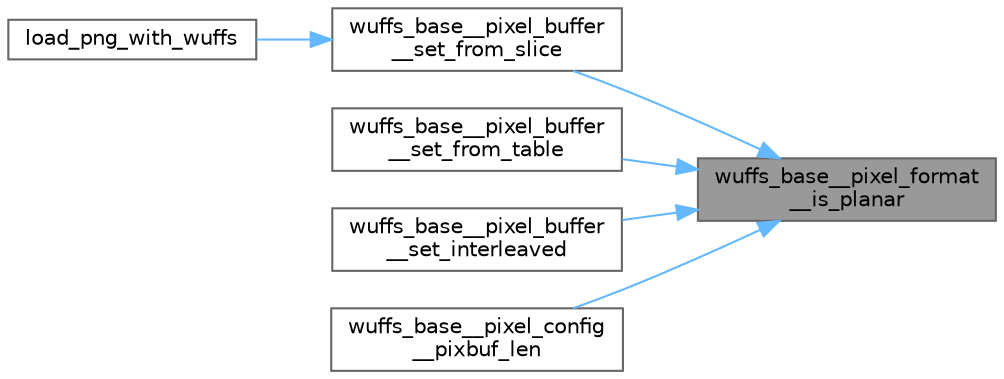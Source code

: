 digraph "wuffs_base__pixel_format__is_planar"
{
 // LATEX_PDF_SIZE
  bgcolor="transparent";
  edge [fontname=Helvetica,fontsize=10,labelfontname=Helvetica,labelfontsize=10];
  node [fontname=Helvetica,fontsize=10,shape=box,height=0.2,width=0.4];
  rankdir="RL";
  Node1 [id="Node000001",label="wuffs_base__pixel_format\l__is_planar",height=0.2,width=0.4,color="gray40", fillcolor="grey60", style="filled", fontcolor="black",tooltip=" "];
  Node1 -> Node2 [id="edge1_Node000001_Node000002",dir="back",color="steelblue1",style="solid",tooltip=" "];
  Node2 [id="Node000002",label="wuffs_base__pixel_buffer\l__set_from_slice",height=0.2,width=0.4,color="grey40", fillcolor="white", style="filled",URL="$wuffs-v0_83_8c.html#a6dbfe45a4cad9cea69bdcf64aec9fb8d",tooltip=" "];
  Node2 -> Node3 [id="edge2_Node000002_Node000003",dir="back",color="steelblue1",style="solid",tooltip=" "];
  Node3 [id="Node000003",label="load_png_with_wuffs",height=0.2,width=0.4,color="grey40", fillcolor="white", style="filled",URL="$astcenccli__image__external_8cpp.html#a9920dcae3265967744c9b31e9ac8a999",tooltip="Load an image using Wuffs to provide the loader."];
  Node1 -> Node4 [id="edge3_Node000001_Node000004",dir="back",color="steelblue1",style="solid",tooltip=" "];
  Node4 [id="Node000004",label="wuffs_base__pixel_buffer\l__set_from_table",height=0.2,width=0.4,color="grey40", fillcolor="white", style="filled",URL="$wuffs-v0_83_8c.html#a8aa1216f535e6f4142c62ca099c5689d",tooltip=" "];
  Node1 -> Node5 [id="edge4_Node000001_Node000005",dir="back",color="steelblue1",style="solid",tooltip=" "];
  Node5 [id="Node000005",label="wuffs_base__pixel_buffer\l__set_interleaved",height=0.2,width=0.4,color="grey40", fillcolor="white", style="filled",URL="$wuffs-v0_83_8c.html#a9f8d4002e48359f13c5e47776af0be26",tooltip=" "];
  Node1 -> Node6 [id="edge5_Node000001_Node000006",dir="back",color="steelblue1",style="solid",tooltip=" "];
  Node6 [id="Node000006",label="wuffs_base__pixel_config\l__pixbuf_len",height=0.2,width=0.4,color="grey40", fillcolor="white", style="filled",URL="$wuffs-v0_83_8c.html#a86231f06d698bc28567f8a1f579e3c6d",tooltip=" "];
}
